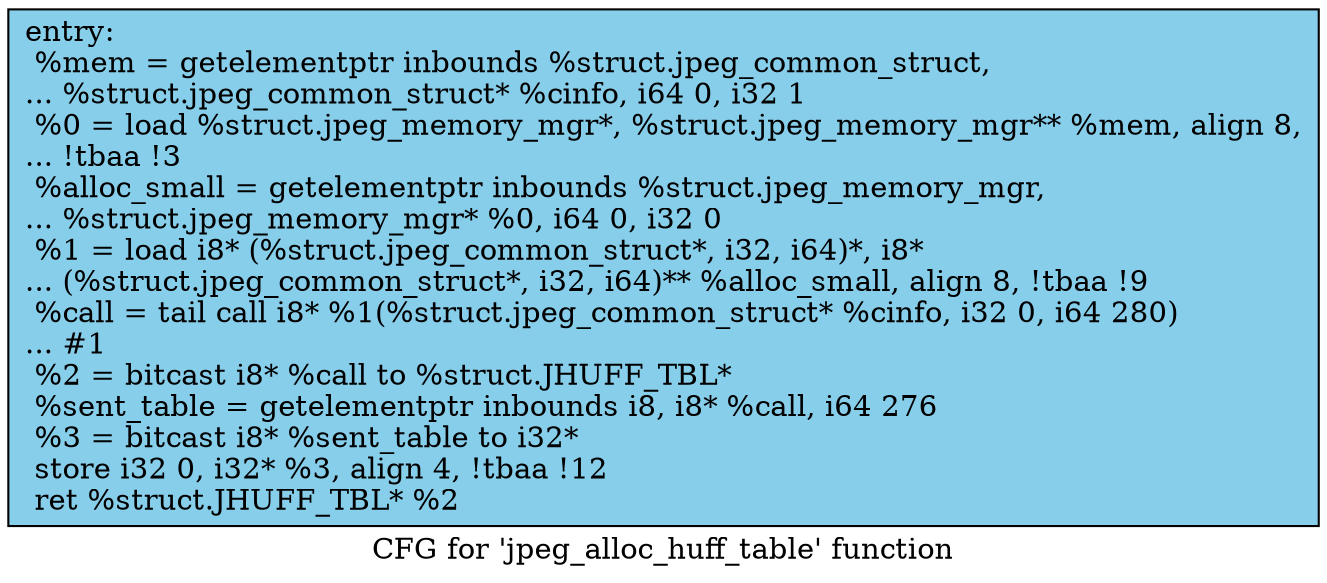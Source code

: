 digraph "CFG for 'jpeg_alloc_huff_table' function" {
	label="CFG for 'jpeg_alloc_huff_table' function";

	Node0x6980f80 [shape=record, style = filled, fillcolor = skyblue, label="{entry:\l  %mem = getelementptr inbounds %struct.jpeg_common_struct,\l... %struct.jpeg_common_struct* %cinfo, i64 0, i32 1\l  %0 = load %struct.jpeg_memory_mgr*, %struct.jpeg_memory_mgr** %mem, align 8,\l... !tbaa !3\l  %alloc_small = getelementptr inbounds %struct.jpeg_memory_mgr,\l... %struct.jpeg_memory_mgr* %0, i64 0, i32 0\l  %1 = load i8* (%struct.jpeg_common_struct*, i32, i64)*, i8*\l... (%struct.jpeg_common_struct*, i32, i64)** %alloc_small, align 8, !tbaa !9\l  %call = tail call i8* %1(%struct.jpeg_common_struct* %cinfo, i32 0, i64 280)\l... #1\l  %2 = bitcast i8* %call to %struct.JHUFF_TBL*\l  %sent_table = getelementptr inbounds i8, i8* %call, i64 276\l  %3 = bitcast i8* %sent_table to i32*\l  store i32 0, i32* %3, align 4, !tbaa !12\l  ret %struct.JHUFF_TBL* %2\l}"];
}

